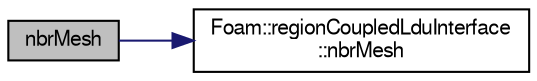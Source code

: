digraph "nbrMesh"
{
  bgcolor="transparent";
  edge [fontname="FreeSans",fontsize="10",labelfontname="FreeSans",labelfontsize="10"];
  node [fontname="FreeSans",fontsize="10",shape=record];
  rankdir="LR";
  Node1 [label="nbrMesh",height=0.2,width=0.4,color="black", fillcolor="grey75", style="filled" fontcolor="black"];
  Node1 -> Node2 [color="midnightblue",fontsize="10",style="solid",fontname="FreeSans"];
  Node2 [label="Foam::regionCoupledLduInterface\l::nbrMesh",height=0.2,width=0.4,color="black",URL="$a02062.html#a2f1b6ba7b55b34b7b1522a68908e394b",tooltip="Return AMI. "];
}
